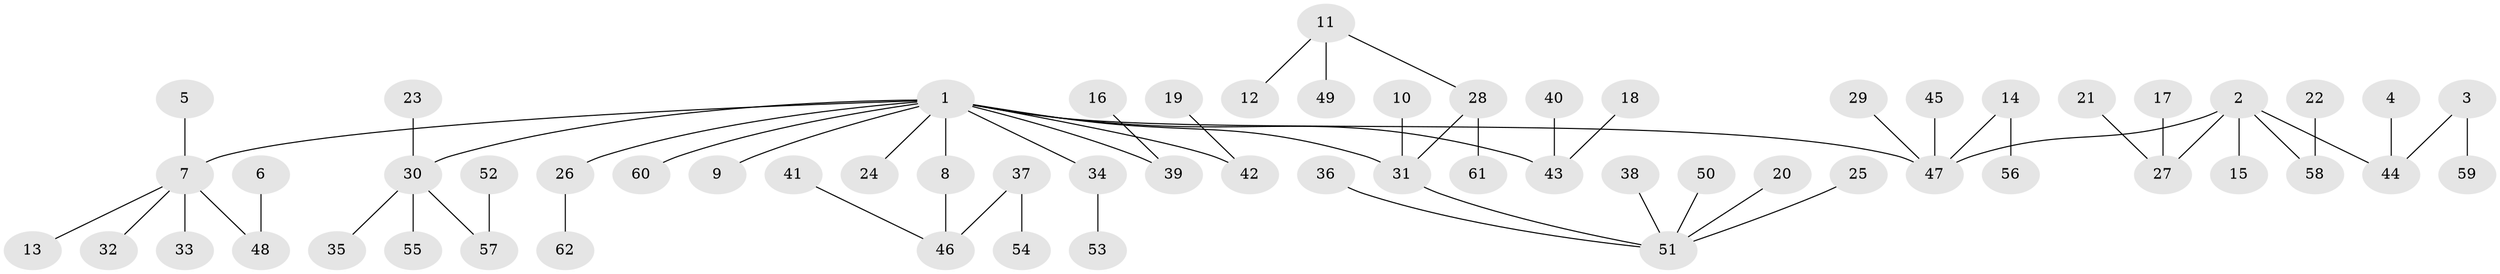 // original degree distribution, {6: 0.016129032258064516, 9: 0.008064516129032258, 7: 0.016129032258064516, 2: 0.2903225806451613, 5: 0.03225806451612903, 4: 0.04838709677419355, 3: 0.08870967741935484, 1: 0.5}
// Generated by graph-tools (version 1.1) at 2025/26/03/09/25 03:26:30]
// undirected, 62 vertices, 61 edges
graph export_dot {
graph [start="1"]
  node [color=gray90,style=filled];
  1;
  2;
  3;
  4;
  5;
  6;
  7;
  8;
  9;
  10;
  11;
  12;
  13;
  14;
  15;
  16;
  17;
  18;
  19;
  20;
  21;
  22;
  23;
  24;
  25;
  26;
  27;
  28;
  29;
  30;
  31;
  32;
  33;
  34;
  35;
  36;
  37;
  38;
  39;
  40;
  41;
  42;
  43;
  44;
  45;
  46;
  47;
  48;
  49;
  50;
  51;
  52;
  53;
  54;
  55;
  56;
  57;
  58;
  59;
  60;
  61;
  62;
  1 -- 7 [weight=1.0];
  1 -- 8 [weight=1.0];
  1 -- 9 [weight=1.0];
  1 -- 24 [weight=1.0];
  1 -- 26 [weight=1.0];
  1 -- 30 [weight=1.0];
  1 -- 31 [weight=1.0];
  1 -- 34 [weight=1.0];
  1 -- 39 [weight=1.0];
  1 -- 42 [weight=1.0];
  1 -- 43 [weight=1.0];
  1 -- 47 [weight=1.0];
  1 -- 60 [weight=1.0];
  2 -- 15 [weight=1.0];
  2 -- 27 [weight=1.0];
  2 -- 44 [weight=1.0];
  2 -- 47 [weight=1.0];
  2 -- 58 [weight=1.0];
  3 -- 44 [weight=1.0];
  3 -- 59 [weight=1.0];
  4 -- 44 [weight=1.0];
  5 -- 7 [weight=1.0];
  6 -- 48 [weight=1.0];
  7 -- 13 [weight=1.0];
  7 -- 32 [weight=1.0];
  7 -- 33 [weight=1.0];
  7 -- 48 [weight=1.0];
  8 -- 46 [weight=1.0];
  10 -- 31 [weight=1.0];
  11 -- 12 [weight=1.0];
  11 -- 28 [weight=1.0];
  11 -- 49 [weight=1.0];
  14 -- 47 [weight=1.0];
  14 -- 56 [weight=1.0];
  16 -- 39 [weight=1.0];
  17 -- 27 [weight=1.0];
  18 -- 43 [weight=1.0];
  19 -- 42 [weight=1.0];
  20 -- 51 [weight=1.0];
  21 -- 27 [weight=1.0];
  22 -- 58 [weight=1.0];
  23 -- 30 [weight=1.0];
  25 -- 51 [weight=1.0];
  26 -- 62 [weight=1.0];
  28 -- 31 [weight=1.0];
  28 -- 61 [weight=1.0];
  29 -- 47 [weight=1.0];
  30 -- 35 [weight=1.0];
  30 -- 55 [weight=1.0];
  30 -- 57 [weight=1.0];
  31 -- 51 [weight=1.0];
  34 -- 53 [weight=1.0];
  36 -- 51 [weight=1.0];
  37 -- 46 [weight=1.0];
  37 -- 54 [weight=1.0];
  38 -- 51 [weight=1.0];
  40 -- 43 [weight=1.0];
  41 -- 46 [weight=1.0];
  45 -- 47 [weight=1.0];
  50 -- 51 [weight=1.0];
  52 -- 57 [weight=1.0];
}
